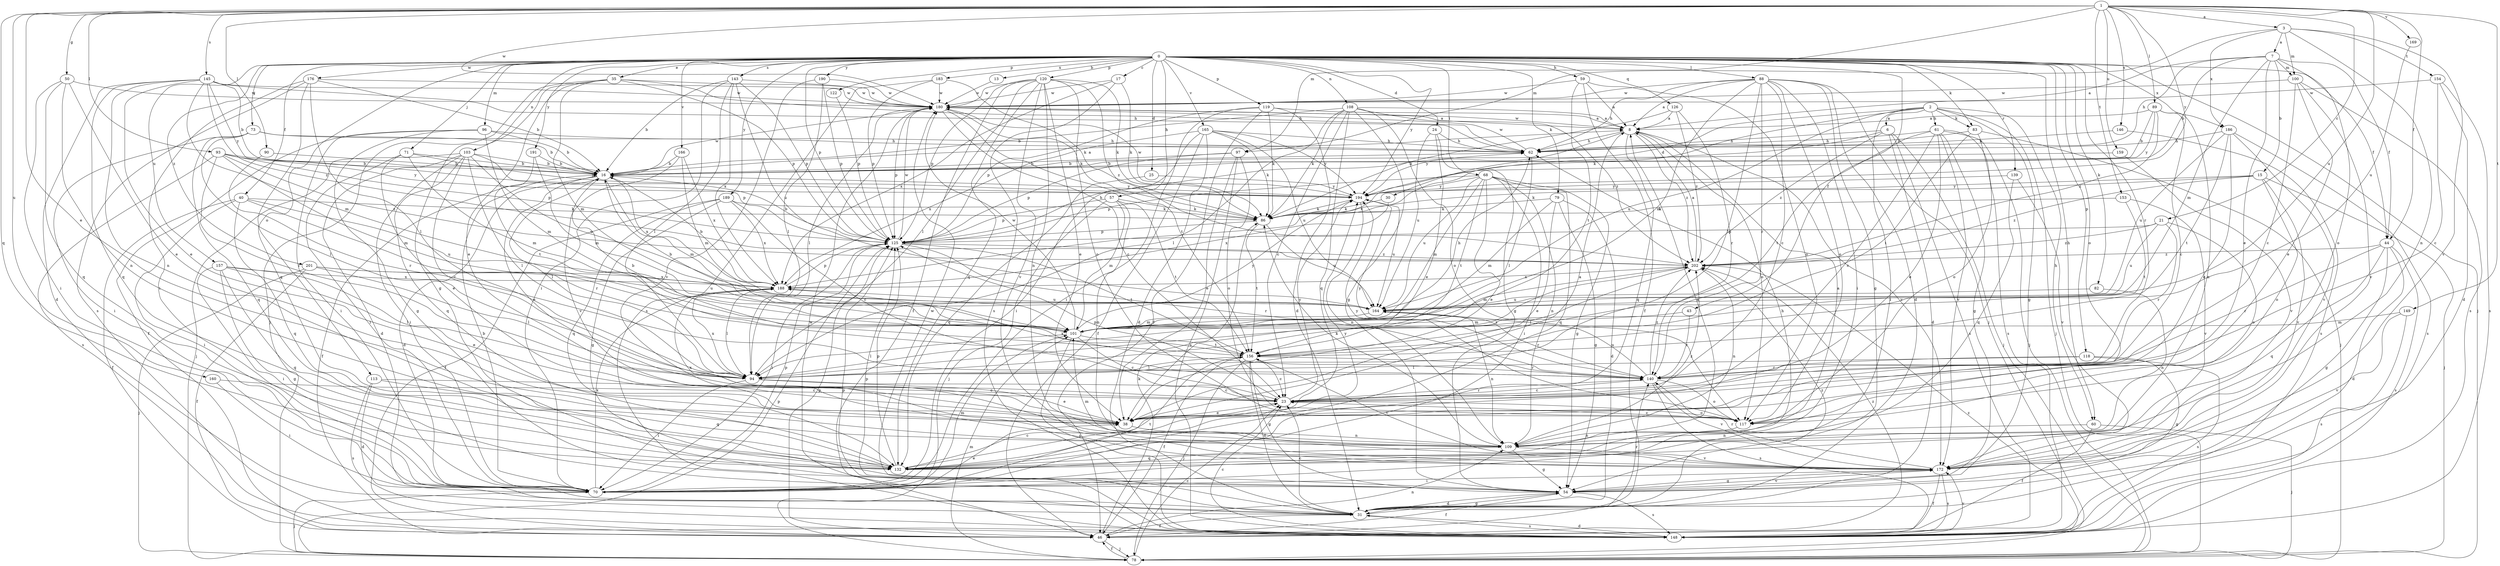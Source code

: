 strict digraph  {
0;
1;
2;
3;
6;
7;
8;
13;
15;
16;
17;
21;
23;
24;
25;
30;
31;
35;
38;
40;
43;
44;
46;
50;
54;
57;
59;
60;
61;
62;
68;
70;
71;
73;
78;
79;
82;
83;
86;
88;
89;
90;
93;
94;
96;
97;
100;
101;
103;
108;
109;
113;
117;
118;
119;
120;
122;
125;
126;
132;
139;
140;
143;
145;
146;
148;
149;
153;
154;
156;
157;
159;
160;
164;
165;
166;
169;
172;
176;
180;
183;
186;
188;
189;
190;
191;
194;
201;
202;
0 -> 13  [label=b];
0 -> 17  [label=c];
0 -> 24  [label=d];
0 -> 25  [label=d];
0 -> 35  [label=e];
0 -> 40  [label=f];
0 -> 43  [label=f];
0 -> 44  [label=f];
0 -> 57  [label=h];
0 -> 59  [label=h];
0 -> 60  [label=h];
0 -> 68  [label=i];
0 -> 71  [label=j];
0 -> 73  [label=j];
0 -> 78  [label=j];
0 -> 79  [label=k];
0 -> 82  [label=k];
0 -> 83  [label=k];
0 -> 88  [label=l];
0 -> 96  [label=m];
0 -> 103  [label=n];
0 -> 108  [label=n];
0 -> 113  [label=o];
0 -> 117  [label=o];
0 -> 118  [label=p];
0 -> 119  [label=p];
0 -> 120  [label=p];
0 -> 122  [label=p];
0 -> 125  [label=p];
0 -> 126  [label=q];
0 -> 139  [label=r];
0 -> 140  [label=r];
0 -> 143  [label=s];
0 -> 157  [label=u];
0 -> 165  [label=v];
0 -> 166  [label=v];
0 -> 176  [label=w];
0 -> 183  [label=x];
0 -> 186  [label=x];
0 -> 189  [label=y];
0 -> 190  [label=y];
0 -> 191  [label=y];
0 -> 194  [label=y];
0 -> 201  [label=z];
1 -> 3  [label=a];
1 -> 21  [label=c];
1 -> 38  [label=e];
1 -> 44  [label=f];
1 -> 50  [label=g];
1 -> 89  [label=l];
1 -> 90  [label=l];
1 -> 93  [label=l];
1 -> 97  [label=m];
1 -> 132  [label=q];
1 -> 145  [label=s];
1 -> 146  [label=s];
1 -> 149  [label=t];
1 -> 153  [label=t];
1 -> 159  [label=u];
1 -> 160  [label=u];
1 -> 164  [label=u];
1 -> 169  [label=v];
1 -> 180  [label=w];
1 -> 194  [label=y];
2 -> 6  [label=a];
2 -> 30  [label=d];
2 -> 54  [label=g];
2 -> 60  [label=h];
2 -> 61  [label=h];
2 -> 70  [label=i];
2 -> 78  [label=j];
2 -> 83  [label=k];
2 -> 86  [label=k];
2 -> 164  [label=u];
3 -> 7  [label=a];
3 -> 97  [label=m];
3 -> 100  [label=m];
3 -> 109  [label=n];
3 -> 154  [label=t];
3 -> 172  [label=v];
3 -> 186  [label=x];
6 -> 31  [label=d];
6 -> 62  [label=h];
6 -> 78  [label=j];
6 -> 148  [label=s];
6 -> 188  [label=x];
6 -> 202  [label=z];
7 -> 8  [label=a];
7 -> 15  [label=b];
7 -> 16  [label=b];
7 -> 38  [label=e];
7 -> 44  [label=f];
7 -> 62  [label=h];
7 -> 100  [label=m];
7 -> 101  [label=m];
7 -> 117  [label=o];
8 -> 62  [label=h];
8 -> 117  [label=o];
8 -> 132  [label=q];
8 -> 172  [label=v];
8 -> 180  [label=w];
8 -> 194  [label=y];
8 -> 202  [label=z];
13 -> 180  [label=w];
15 -> 78  [label=j];
15 -> 86  [label=k];
15 -> 117  [label=o];
15 -> 172  [label=v];
15 -> 194  [label=y];
15 -> 202  [label=z];
16 -> 8  [label=a];
16 -> 31  [label=d];
16 -> 38  [label=e];
16 -> 46  [label=f];
16 -> 94  [label=l];
16 -> 101  [label=m];
16 -> 180  [label=w];
16 -> 188  [label=x];
16 -> 194  [label=y];
17 -> 86  [label=k];
17 -> 148  [label=s];
17 -> 180  [label=w];
17 -> 188  [label=x];
21 -> 117  [label=o];
21 -> 125  [label=p];
21 -> 140  [label=r];
21 -> 164  [label=u];
21 -> 202  [label=z];
23 -> 38  [label=e];
23 -> 117  [label=o];
23 -> 125  [label=p];
23 -> 140  [label=r];
23 -> 194  [label=y];
24 -> 38  [label=e];
24 -> 54  [label=g];
24 -> 62  [label=h];
24 -> 164  [label=u];
25 -> 132  [label=q];
25 -> 194  [label=y];
30 -> 86  [label=k];
30 -> 188  [label=x];
31 -> 23  [label=c];
31 -> 46  [label=f];
31 -> 54  [label=g];
31 -> 125  [label=p];
31 -> 140  [label=r];
31 -> 148  [label=s];
31 -> 180  [label=w];
31 -> 202  [label=z];
35 -> 38  [label=e];
35 -> 54  [label=g];
35 -> 62  [label=h];
35 -> 78  [label=j];
35 -> 101  [label=m];
35 -> 125  [label=p];
35 -> 180  [label=w];
38 -> 8  [label=a];
38 -> 109  [label=n];
40 -> 46  [label=f];
40 -> 70  [label=i];
40 -> 86  [label=k];
40 -> 132  [label=q];
40 -> 140  [label=r];
40 -> 164  [label=u];
43 -> 101  [label=m];
43 -> 140  [label=r];
44 -> 31  [label=d];
44 -> 54  [label=g];
44 -> 132  [label=q];
44 -> 140  [label=r];
44 -> 148  [label=s];
44 -> 202  [label=z];
46 -> 78  [label=j];
46 -> 86  [label=k];
46 -> 109  [label=n];
46 -> 125  [label=p];
46 -> 202  [label=z];
50 -> 38  [label=e];
50 -> 70  [label=i];
50 -> 109  [label=n];
50 -> 132  [label=q];
50 -> 180  [label=w];
54 -> 31  [label=d];
54 -> 46  [label=f];
54 -> 148  [label=s];
54 -> 172  [label=v];
57 -> 78  [label=j];
57 -> 86  [label=k];
57 -> 101  [label=m];
57 -> 109  [label=n];
57 -> 125  [label=p];
57 -> 156  [label=t];
59 -> 8  [label=a];
59 -> 46  [label=f];
59 -> 117  [label=o];
59 -> 156  [label=t];
59 -> 180  [label=w];
60 -> 46  [label=f];
60 -> 78  [label=j];
60 -> 109  [label=n];
61 -> 23  [label=c];
61 -> 38  [label=e];
61 -> 54  [label=g];
61 -> 62  [label=h];
61 -> 78  [label=j];
61 -> 148  [label=s];
61 -> 156  [label=t];
61 -> 172  [label=v];
62 -> 16  [label=b];
62 -> 94  [label=l];
62 -> 180  [label=w];
68 -> 38  [label=e];
68 -> 54  [label=g];
68 -> 70  [label=i];
68 -> 101  [label=m];
68 -> 109  [label=n];
68 -> 125  [label=p];
68 -> 132  [label=q];
68 -> 156  [label=t];
68 -> 164  [label=u];
68 -> 194  [label=y];
70 -> 16  [label=b];
70 -> 38  [label=e];
70 -> 78  [label=j];
70 -> 101  [label=m];
70 -> 125  [label=p];
70 -> 156  [label=t];
70 -> 188  [label=x];
71 -> 16  [label=b];
71 -> 38  [label=e];
71 -> 70  [label=i];
71 -> 101  [label=m];
71 -> 194  [label=y];
73 -> 16  [label=b];
73 -> 62  [label=h];
73 -> 70  [label=i];
73 -> 94  [label=l];
73 -> 132  [label=q];
78 -> 23  [label=c];
78 -> 46  [label=f];
78 -> 101  [label=m];
78 -> 125  [label=p];
78 -> 202  [label=z];
79 -> 31  [label=d];
79 -> 38  [label=e];
79 -> 54  [label=g];
79 -> 86  [label=k];
79 -> 101  [label=m];
82 -> 109  [label=n];
82 -> 164  [label=u];
83 -> 62  [label=h];
83 -> 78  [label=j];
83 -> 117  [label=o];
83 -> 156  [label=t];
86 -> 125  [label=p];
86 -> 156  [label=t];
86 -> 164  [label=u];
88 -> 8  [label=a];
88 -> 23  [label=c];
88 -> 31  [label=d];
88 -> 54  [label=g];
88 -> 62  [label=h];
88 -> 70  [label=i];
88 -> 78  [label=j];
88 -> 94  [label=l];
88 -> 101  [label=m];
88 -> 117  [label=o];
88 -> 140  [label=r];
88 -> 180  [label=w];
89 -> 8  [label=a];
89 -> 16  [label=b];
89 -> 23  [label=c];
89 -> 109  [label=n];
89 -> 194  [label=y];
89 -> 202  [label=z];
90 -> 16  [label=b];
90 -> 140  [label=r];
93 -> 16  [label=b];
93 -> 94  [label=l];
93 -> 101  [label=m];
93 -> 125  [label=p];
93 -> 148  [label=s];
93 -> 194  [label=y];
93 -> 202  [label=z];
94 -> 23  [label=c];
94 -> 38  [label=e];
94 -> 70  [label=i];
94 -> 188  [label=x];
94 -> 202  [label=z];
96 -> 16  [label=b];
96 -> 46  [label=f];
96 -> 54  [label=g];
96 -> 62  [label=h];
96 -> 70  [label=i];
96 -> 101  [label=m];
97 -> 16  [label=b];
97 -> 38  [label=e];
97 -> 117  [label=o];
97 -> 125  [label=p];
97 -> 148  [label=s];
100 -> 23  [label=c];
100 -> 38  [label=e];
100 -> 148  [label=s];
100 -> 172  [label=v];
100 -> 180  [label=w];
101 -> 16  [label=b];
101 -> 23  [label=c];
101 -> 62  [label=h];
101 -> 94  [label=l];
101 -> 148  [label=s];
101 -> 156  [label=t];
101 -> 180  [label=w];
101 -> 194  [label=y];
103 -> 16  [label=b];
103 -> 23  [label=c];
103 -> 31  [label=d];
103 -> 70  [label=i];
103 -> 78  [label=j];
103 -> 94  [label=l];
103 -> 125  [label=p];
103 -> 132  [label=q];
103 -> 164  [label=u];
108 -> 8  [label=a];
108 -> 16  [label=b];
108 -> 23  [label=c];
108 -> 54  [label=g];
108 -> 86  [label=k];
108 -> 94  [label=l];
108 -> 117  [label=o];
108 -> 132  [label=q];
108 -> 202  [label=z];
109 -> 8  [label=a];
109 -> 54  [label=g];
109 -> 86  [label=k];
109 -> 132  [label=q];
109 -> 172  [label=v];
109 -> 188  [label=x];
109 -> 202  [label=z];
113 -> 23  [label=c];
113 -> 31  [label=d];
113 -> 132  [label=q];
113 -> 148  [label=s];
117 -> 23  [label=c];
117 -> 109  [label=n];
117 -> 194  [label=y];
118 -> 54  [label=g];
118 -> 94  [label=l];
118 -> 140  [label=r];
118 -> 148  [label=s];
119 -> 8  [label=a];
119 -> 31  [label=d];
119 -> 46  [label=f];
119 -> 70  [label=i];
119 -> 86  [label=k];
119 -> 125  [label=p];
120 -> 38  [label=e];
120 -> 46  [label=f];
120 -> 86  [label=k];
120 -> 94  [label=l];
120 -> 109  [label=n];
120 -> 117  [label=o];
120 -> 125  [label=p];
120 -> 132  [label=q];
120 -> 172  [label=v];
120 -> 180  [label=w];
120 -> 202  [label=z];
122 -> 125  [label=p];
125 -> 16  [label=b];
125 -> 62  [label=h];
125 -> 70  [label=i];
125 -> 140  [label=r];
125 -> 156  [label=t];
125 -> 180  [label=w];
125 -> 202  [label=z];
126 -> 8  [label=a];
126 -> 86  [label=k];
126 -> 140  [label=r];
126 -> 202  [label=z];
132 -> 8  [label=a];
132 -> 23  [label=c];
132 -> 62  [label=h];
132 -> 125  [label=p];
132 -> 194  [label=y];
139 -> 132  [label=q];
139 -> 172  [label=v];
139 -> 194  [label=y];
140 -> 23  [label=c];
140 -> 117  [label=o];
140 -> 148  [label=s];
140 -> 164  [label=u];
140 -> 172  [label=v];
140 -> 188  [label=x];
140 -> 194  [label=y];
140 -> 202  [label=z];
143 -> 16  [label=b];
143 -> 70  [label=i];
143 -> 94  [label=l];
143 -> 125  [label=p];
143 -> 164  [label=u];
143 -> 180  [label=w];
143 -> 188  [label=x];
145 -> 16  [label=b];
145 -> 31  [label=d];
145 -> 38  [label=e];
145 -> 62  [label=h];
145 -> 101  [label=m];
145 -> 109  [label=n];
145 -> 132  [label=q];
145 -> 180  [label=w];
145 -> 194  [label=y];
145 -> 202  [label=z];
146 -> 62  [label=h];
146 -> 148  [label=s];
148 -> 23  [label=c];
148 -> 31  [label=d];
148 -> 125  [label=p];
148 -> 172  [label=v];
148 -> 180  [label=w];
149 -> 101  [label=m];
149 -> 148  [label=s];
149 -> 172  [label=v];
153 -> 86  [label=k];
153 -> 156  [label=t];
153 -> 172  [label=v];
154 -> 23  [label=c];
154 -> 31  [label=d];
154 -> 148  [label=s];
154 -> 180  [label=w];
156 -> 16  [label=b];
156 -> 23  [label=c];
156 -> 31  [label=d];
156 -> 46  [label=f];
156 -> 54  [label=g];
156 -> 78  [label=j];
156 -> 94  [label=l];
156 -> 140  [label=r];
157 -> 38  [label=e];
157 -> 54  [label=g];
157 -> 70  [label=i];
157 -> 94  [label=l];
157 -> 132  [label=q];
157 -> 188  [label=x];
159 -> 16  [label=b];
159 -> 172  [label=v];
160 -> 23  [label=c];
160 -> 70  [label=i];
164 -> 101  [label=m];
164 -> 109  [label=n];
164 -> 140  [label=r];
165 -> 31  [label=d];
165 -> 46  [label=f];
165 -> 62  [label=h];
165 -> 70  [label=i];
165 -> 86  [label=k];
165 -> 164  [label=u];
165 -> 188  [label=x];
165 -> 194  [label=y];
166 -> 16  [label=b];
166 -> 101  [label=m];
166 -> 172  [label=v];
166 -> 188  [label=x];
169 -> 164  [label=u];
172 -> 46  [label=f];
172 -> 54  [label=g];
172 -> 70  [label=i];
172 -> 101  [label=m];
172 -> 140  [label=r];
172 -> 148  [label=s];
172 -> 156  [label=t];
176 -> 16  [label=b];
176 -> 70  [label=i];
176 -> 94  [label=l];
176 -> 132  [label=q];
176 -> 148  [label=s];
176 -> 180  [label=w];
180 -> 8  [label=a];
180 -> 23  [label=c];
180 -> 86  [label=k];
180 -> 94  [label=l];
180 -> 125  [label=p];
180 -> 156  [label=t];
183 -> 86  [label=k];
183 -> 125  [label=p];
183 -> 148  [label=s];
183 -> 180  [label=w];
186 -> 38  [label=e];
186 -> 62  [label=h];
186 -> 148  [label=s];
186 -> 156  [label=t];
186 -> 164  [label=u];
186 -> 172  [label=v];
188 -> 16  [label=b];
188 -> 94  [label=l];
188 -> 125  [label=p];
188 -> 164  [label=u];
189 -> 23  [label=c];
189 -> 46  [label=f];
189 -> 54  [label=g];
189 -> 86  [label=k];
189 -> 132  [label=q];
189 -> 188  [label=x];
190 -> 94  [label=l];
190 -> 125  [label=p];
190 -> 172  [label=v];
190 -> 180  [label=w];
191 -> 16  [label=b];
191 -> 101  [label=m];
191 -> 156  [label=t];
194 -> 86  [label=k];
194 -> 109  [label=n];
194 -> 164  [label=u];
194 -> 180  [label=w];
201 -> 46  [label=f];
201 -> 78  [label=j];
201 -> 94  [label=l];
201 -> 164  [label=u];
201 -> 188  [label=x];
202 -> 8  [label=a];
202 -> 94  [label=l];
202 -> 101  [label=m];
202 -> 109  [label=n];
202 -> 188  [label=x];
}

